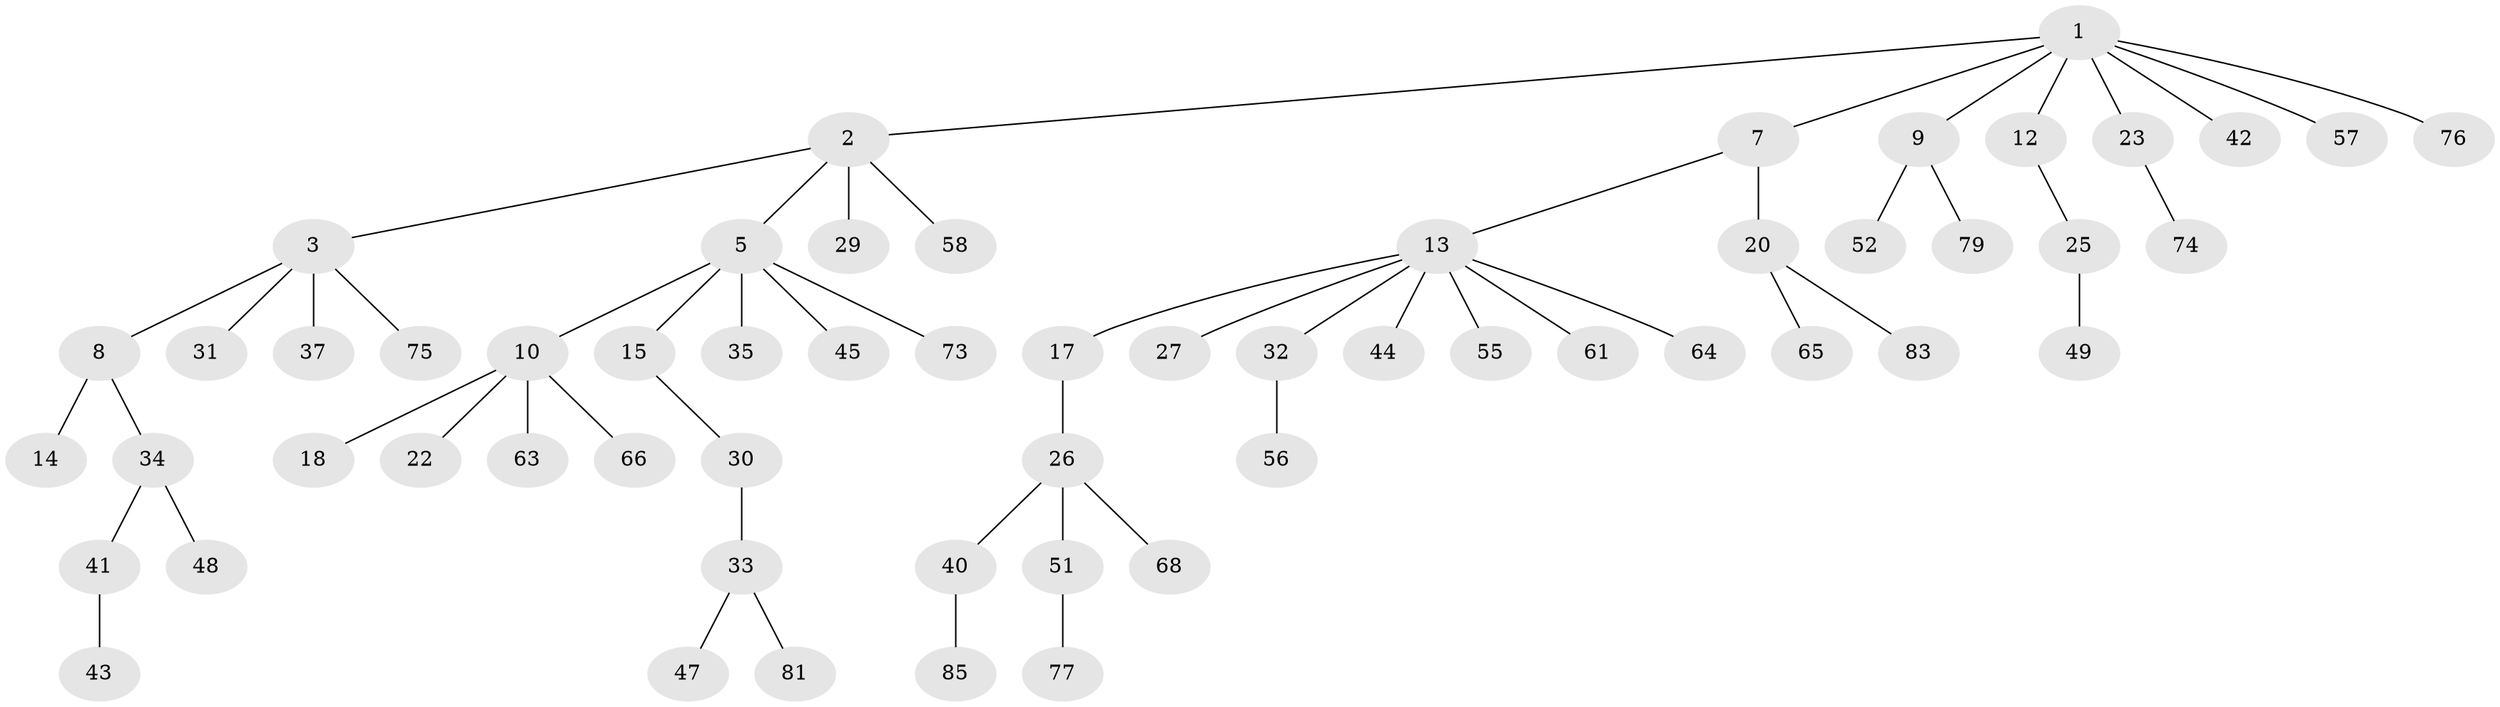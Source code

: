 // Generated by graph-tools (version 1.1) at 2025/52/02/27/25 19:52:11]
// undirected, 58 vertices, 57 edges
graph export_dot {
graph [start="1"]
  node [color=gray90,style=filled];
  1 [super="+4"];
  2 [super="+28"];
  3 [super="+21"];
  5 [super="+6"];
  7 [super="+11"];
  8 [super="+16"];
  9 [super="+36"];
  10 [super="+19"];
  12;
  13 [super="+24"];
  14 [super="+46"];
  15 [super="+60"];
  17;
  18 [super="+70"];
  20 [super="+69"];
  22;
  23 [super="+59"];
  25 [super="+84"];
  26 [super="+50"];
  27 [super="+72"];
  29;
  30;
  31;
  32 [super="+38"];
  33 [super="+82"];
  34 [super="+39"];
  35;
  37 [super="+71"];
  40 [super="+67"];
  41;
  42;
  43 [super="+78"];
  44;
  45;
  47;
  48;
  49 [super="+54"];
  51 [super="+53"];
  52;
  55;
  56;
  57;
  58 [super="+62"];
  61;
  63;
  64;
  65;
  66;
  68;
  73;
  74;
  75 [super="+80"];
  76;
  77;
  79;
  81;
  83;
  85;
  1 -- 2;
  1 -- 7;
  1 -- 12;
  1 -- 23;
  1 -- 42;
  1 -- 57;
  1 -- 76;
  1 -- 9;
  2 -- 3;
  2 -- 5;
  2 -- 58;
  2 -- 29;
  3 -- 8;
  3 -- 31;
  3 -- 75;
  3 -- 37;
  5 -- 10;
  5 -- 15;
  5 -- 45;
  5 -- 73;
  5 -- 35;
  7 -- 20;
  7 -- 13;
  8 -- 14;
  8 -- 34;
  9 -- 52;
  9 -- 79;
  10 -- 18;
  10 -- 63;
  10 -- 66;
  10 -- 22;
  12 -- 25;
  13 -- 17;
  13 -- 27;
  13 -- 44;
  13 -- 55;
  13 -- 61;
  13 -- 64;
  13 -- 32;
  15 -- 30;
  17 -- 26;
  20 -- 65;
  20 -- 83;
  23 -- 74;
  25 -- 49;
  26 -- 40;
  26 -- 51;
  26 -- 68;
  30 -- 33;
  32 -- 56;
  33 -- 47;
  33 -- 81;
  34 -- 41;
  34 -- 48;
  40 -- 85;
  41 -- 43;
  51 -- 77;
}
